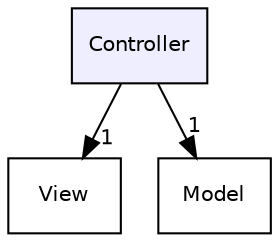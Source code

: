 digraph "Controller" {
  compound=true
  node [ fontsize="10", fontname="Helvetica"];
  edge [ labelfontsize="10", labelfontname="Helvetica"];
  dir_b500f500d6f9b315c95ab1cd4a3b5c0d [shape=box, label="Controller", style="filled", fillcolor="#eeeeff", pencolor="black", URL="dir_b500f500d6f9b315c95ab1cd4a3b5c0d.html"];
  dir_f2ee84e8e3a17eaa7015d788fa443c27 [shape=box label="View" URL="dir_f2ee84e8e3a17eaa7015d788fa443c27.html"];
  dir_312950da3f243a51cc00f4a947545131 [shape=box label="Model" URL="dir_312950da3f243a51cc00f4a947545131.html"];
  dir_b500f500d6f9b315c95ab1cd4a3b5c0d->dir_f2ee84e8e3a17eaa7015d788fa443c27 [headlabel="1", labeldistance=1.5 headhref="dir_000036_000042.html"];
  dir_b500f500d6f9b315c95ab1cd4a3b5c0d->dir_312950da3f243a51cc00f4a947545131 [headlabel="1", labeldistance=1.5 headhref="dir_000036_000041.html"];
}
